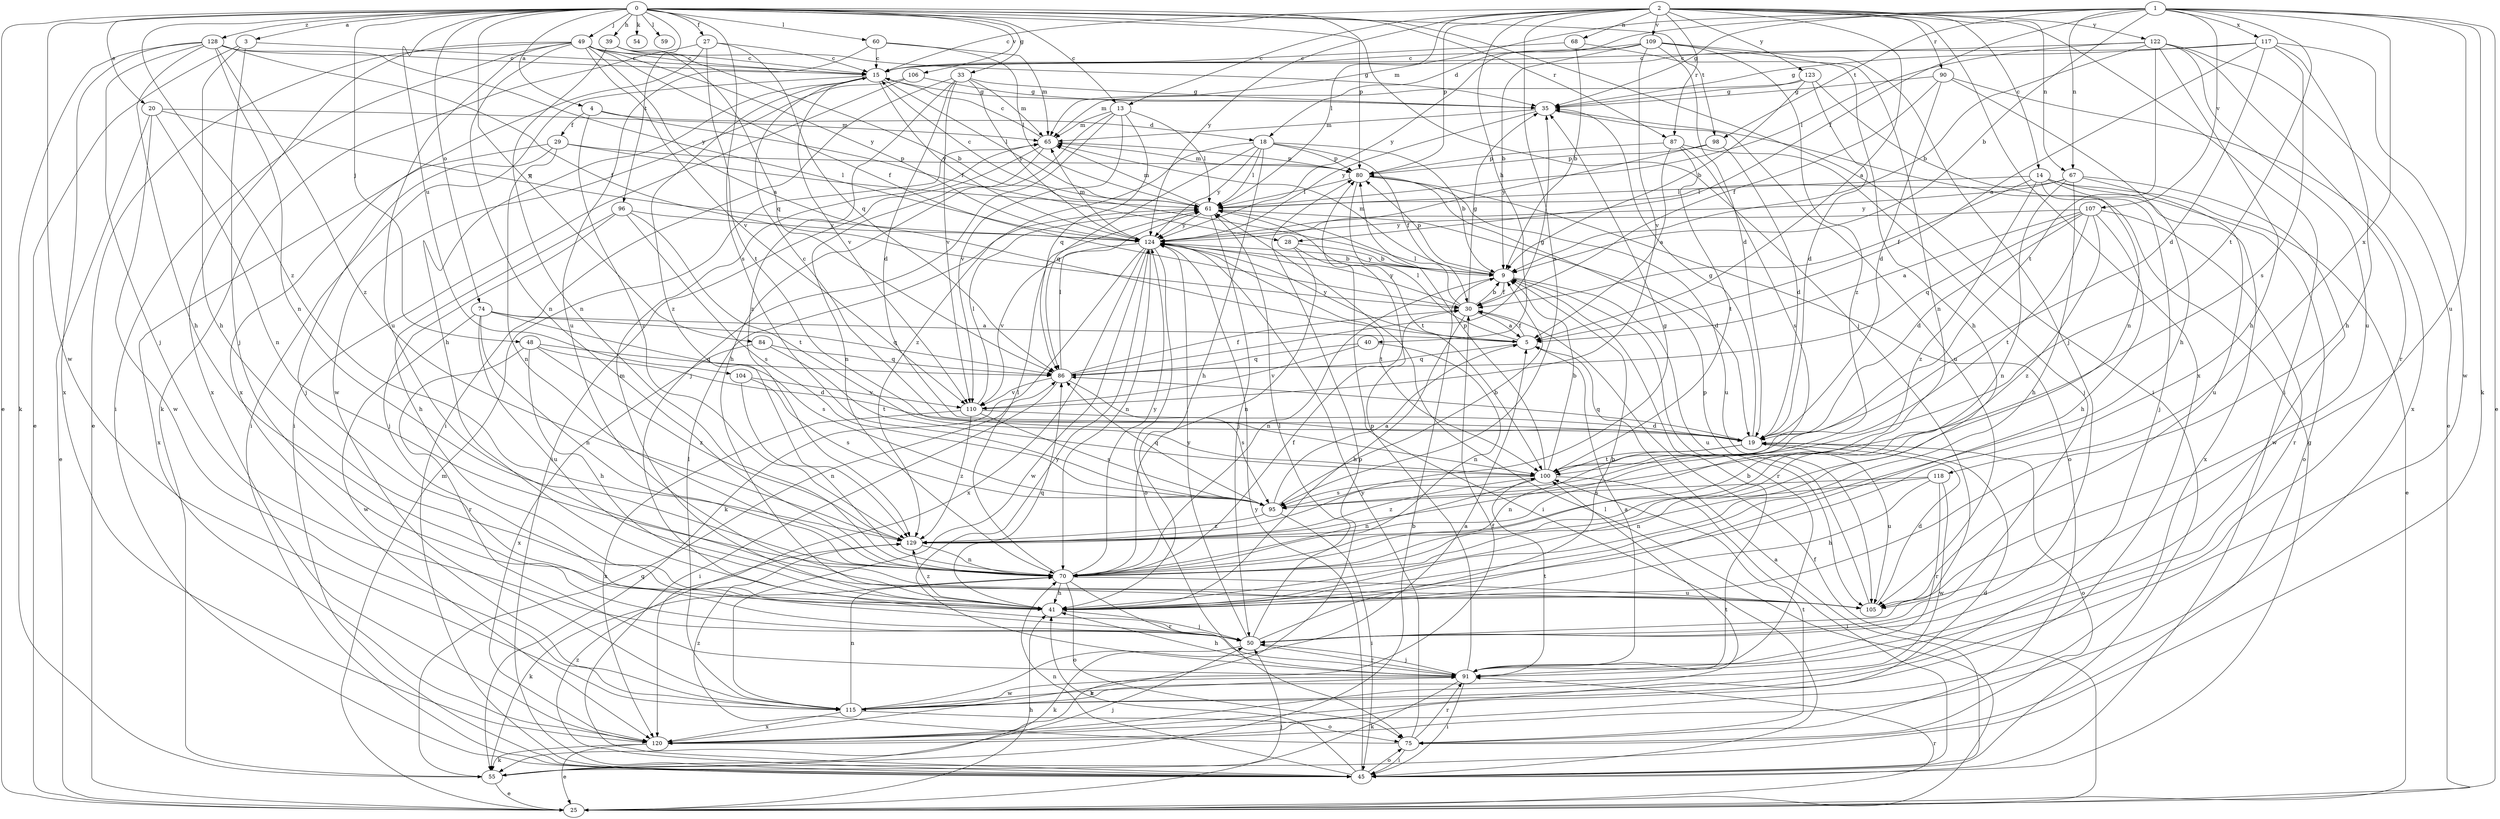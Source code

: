 strict digraph  {
0;
1;
2;
3;
4;
5;
9;
13;
14;
15;
18;
19;
20;
25;
27;
28;
29;
30;
33;
35;
39;
40;
41;
45;
48;
49;
50;
54;
55;
59;
60;
61;
65;
67;
68;
70;
74;
75;
80;
84;
86;
87;
90;
91;
95;
96;
98;
100;
104;
105;
106;
107;
109;
110;
115;
117;
118;
120;
122;
123;
124;
128;
129;
0 -> 3  [label=a];
0 -> 4  [label=a];
0 -> 13  [label=c];
0 -> 20  [label=e];
0 -> 25  [label=e];
0 -> 27  [label=f];
0 -> 33  [label=g];
0 -> 39  [label=h];
0 -> 45  [label=i];
0 -> 48  [label=j];
0 -> 49  [label=j];
0 -> 50  [label=j];
0 -> 54  [label=k];
0 -> 59  [label=l];
0 -> 60  [label=l];
0 -> 74  [label=o];
0 -> 80  [label=p];
0 -> 84  [label=q];
0 -> 87  [label=r];
0 -> 95  [label=s];
0 -> 96  [label=t];
0 -> 98  [label=t];
0 -> 104  [label=u];
0 -> 106  [label=v];
0 -> 115  [label=w];
0 -> 128  [label=z];
0 -> 129  [label=z];
1 -> 9  [label=b];
1 -> 18  [label=d];
1 -> 25  [label=e];
1 -> 28  [label=f];
1 -> 35  [label=g];
1 -> 55  [label=k];
1 -> 65  [label=m];
1 -> 67  [label=n];
1 -> 98  [label=t];
1 -> 100  [label=t];
1 -> 105  [label=u];
1 -> 107  [label=v];
1 -> 117  [label=x];
1 -> 118  [label=x];
2 -> 5  [label=a];
2 -> 13  [label=c];
2 -> 14  [label=c];
2 -> 15  [label=c];
2 -> 40  [label=h];
2 -> 45  [label=i];
2 -> 61  [label=l];
2 -> 67  [label=n];
2 -> 68  [label=n];
2 -> 80  [label=p];
2 -> 87  [label=r];
2 -> 90  [label=r];
2 -> 95  [label=s];
2 -> 109  [label=v];
2 -> 120  [label=x];
2 -> 122  [label=y];
2 -> 123  [label=y];
2 -> 124  [label=y];
3 -> 15  [label=c];
3 -> 25  [label=e];
3 -> 41  [label=h];
3 -> 50  [label=j];
4 -> 18  [label=d];
4 -> 28  [label=f];
4 -> 29  [label=f];
4 -> 129  [label=z];
5 -> 30  [label=f];
5 -> 61  [label=l];
5 -> 86  [label=q];
5 -> 124  [label=y];
9 -> 30  [label=f];
9 -> 65  [label=m];
9 -> 70  [label=n];
9 -> 80  [label=p];
9 -> 91  [label=r];
9 -> 105  [label=u];
9 -> 124  [label=y];
13 -> 41  [label=h];
13 -> 50  [label=j];
13 -> 61  [label=l];
13 -> 65  [label=m];
13 -> 86  [label=q];
13 -> 110  [label=v];
14 -> 25  [label=e];
14 -> 30  [label=f];
14 -> 50  [label=j];
14 -> 61  [label=l];
14 -> 75  [label=o];
14 -> 120  [label=x];
14 -> 129  [label=z];
15 -> 35  [label=g];
15 -> 41  [label=h];
15 -> 45  [label=i];
15 -> 61  [label=l];
15 -> 110  [label=v];
15 -> 124  [label=y];
15 -> 129  [label=z];
18 -> 9  [label=b];
18 -> 30  [label=f];
18 -> 41  [label=h];
18 -> 61  [label=l];
18 -> 80  [label=p];
18 -> 86  [label=q];
18 -> 124  [label=y];
18 -> 129  [label=z];
19 -> 15  [label=c];
19 -> 35  [label=g];
19 -> 70  [label=n];
19 -> 75  [label=o];
19 -> 86  [label=q];
19 -> 100  [label=t];
19 -> 105  [label=u];
20 -> 25  [label=e];
20 -> 65  [label=m];
20 -> 70  [label=n];
20 -> 115  [label=w];
20 -> 124  [label=y];
25 -> 30  [label=f];
25 -> 41  [label=h];
25 -> 50  [label=j];
25 -> 61  [label=l];
25 -> 65  [label=m];
25 -> 91  [label=r];
27 -> 15  [label=c];
27 -> 55  [label=k];
27 -> 86  [label=q];
27 -> 100  [label=t];
27 -> 120  [label=x];
28 -> 9  [label=b];
28 -> 45  [label=i];
28 -> 70  [label=n];
29 -> 50  [label=j];
29 -> 61  [label=l];
29 -> 70  [label=n];
29 -> 80  [label=p];
29 -> 120  [label=x];
30 -> 5  [label=a];
30 -> 9  [label=b];
30 -> 35  [label=g];
30 -> 41  [label=h];
30 -> 61  [label=l];
30 -> 124  [label=y];
33 -> 19  [label=d];
33 -> 35  [label=g];
33 -> 45  [label=i];
33 -> 65  [label=m];
33 -> 110  [label=v];
33 -> 124  [label=y];
33 -> 129  [label=z];
35 -> 65  [label=m];
35 -> 105  [label=u];
35 -> 124  [label=y];
39 -> 9  [label=b];
39 -> 15  [label=c];
39 -> 70  [label=n];
39 -> 86  [label=q];
40 -> 70  [label=n];
40 -> 86  [label=q];
40 -> 110  [label=v];
41 -> 50  [label=j];
41 -> 65  [label=m];
41 -> 86  [label=q];
41 -> 129  [label=z];
45 -> 5  [label=a];
45 -> 35  [label=g];
45 -> 41  [label=h];
45 -> 70  [label=n];
45 -> 75  [label=o];
45 -> 124  [label=y];
45 -> 129  [label=z];
48 -> 19  [label=d];
48 -> 41  [label=h];
48 -> 86  [label=q];
48 -> 91  [label=r];
48 -> 129  [label=z];
49 -> 5  [label=a];
49 -> 15  [label=c];
49 -> 25  [label=e];
49 -> 30  [label=f];
49 -> 35  [label=g];
49 -> 45  [label=i];
49 -> 70  [label=n];
49 -> 105  [label=u];
49 -> 110  [label=v];
49 -> 120  [label=x];
49 -> 124  [label=y];
50 -> 9  [label=b];
50 -> 55  [label=k];
50 -> 61  [label=l];
50 -> 91  [label=r];
50 -> 124  [label=y];
55 -> 9  [label=b];
55 -> 25  [label=e];
55 -> 50  [label=j];
55 -> 86  [label=q];
60 -> 15  [label=c];
60 -> 61  [label=l];
60 -> 65  [label=m];
60 -> 105  [label=u];
61 -> 15  [label=c];
61 -> 19  [label=d];
61 -> 50  [label=j];
61 -> 65  [label=m];
61 -> 124  [label=y];
65 -> 15  [label=c];
65 -> 45  [label=i];
65 -> 70  [label=n];
65 -> 80  [label=p];
67 -> 41  [label=h];
67 -> 61  [label=l];
67 -> 70  [label=n];
67 -> 105  [label=u];
67 -> 115  [label=w];
67 -> 124  [label=y];
68 -> 9  [label=b];
68 -> 15  [label=c];
68 -> 70  [label=n];
70 -> 30  [label=f];
70 -> 41  [label=h];
70 -> 55  [label=k];
70 -> 61  [label=l];
70 -> 75  [label=o];
70 -> 91  [label=r];
70 -> 105  [label=u];
70 -> 124  [label=y];
74 -> 5  [label=a];
74 -> 70  [label=n];
74 -> 86  [label=q];
74 -> 95  [label=s];
74 -> 105  [label=u];
74 -> 115  [label=w];
75 -> 45  [label=i];
75 -> 91  [label=r];
75 -> 100  [label=t];
75 -> 124  [label=y];
75 -> 129  [label=z];
80 -> 61  [label=l];
80 -> 65  [label=m];
80 -> 75  [label=o];
80 -> 100  [label=t];
80 -> 105  [label=u];
84 -> 86  [label=q];
84 -> 100  [label=t];
84 -> 120  [label=x];
86 -> 30  [label=f];
86 -> 35  [label=g];
86 -> 45  [label=i];
86 -> 61  [label=l];
86 -> 95  [label=s];
86 -> 110  [label=v];
87 -> 5  [label=a];
87 -> 50  [label=j];
87 -> 80  [label=p];
87 -> 95  [label=s];
87 -> 100  [label=t];
90 -> 19  [label=d];
90 -> 30  [label=f];
90 -> 35  [label=g];
90 -> 41  [label=h];
90 -> 120  [label=x];
91 -> 5  [label=a];
91 -> 9  [label=b];
91 -> 41  [label=h];
91 -> 45  [label=i];
91 -> 50  [label=j];
91 -> 55  [label=k];
91 -> 80  [label=p];
91 -> 100  [label=t];
91 -> 115  [label=w];
91 -> 124  [label=y];
95 -> 5  [label=a];
95 -> 9  [label=b];
95 -> 45  [label=i];
95 -> 86  [label=q];
95 -> 129  [label=z];
96 -> 41  [label=h];
96 -> 50  [label=j];
96 -> 95  [label=s];
96 -> 100  [label=t];
96 -> 124  [label=y];
98 -> 19  [label=d];
98 -> 80  [label=p];
98 -> 124  [label=y];
100 -> 9  [label=b];
100 -> 45  [label=i];
100 -> 70  [label=n];
100 -> 80  [label=p];
100 -> 95  [label=s];
100 -> 129  [label=z];
104 -> 70  [label=n];
104 -> 95  [label=s];
104 -> 110  [label=v];
105 -> 19  [label=d];
105 -> 80  [label=p];
106 -> 35  [label=g];
106 -> 45  [label=i];
106 -> 115  [label=w];
107 -> 5  [label=a];
107 -> 19  [label=d];
107 -> 41  [label=h];
107 -> 86  [label=q];
107 -> 91  [label=r];
107 -> 100  [label=t];
107 -> 124  [label=y];
107 -> 129  [label=z];
109 -> 9  [label=b];
109 -> 15  [label=c];
109 -> 19  [label=d];
109 -> 41  [label=h];
109 -> 50  [label=j];
109 -> 110  [label=v];
109 -> 124  [label=y];
109 -> 129  [label=z];
110 -> 19  [label=d];
110 -> 61  [label=l];
110 -> 95  [label=s];
110 -> 120  [label=x];
110 -> 129  [label=z];
115 -> 5  [label=a];
115 -> 61  [label=l];
115 -> 70  [label=n];
115 -> 75  [label=o];
115 -> 91  [label=r];
115 -> 120  [label=x];
117 -> 5  [label=a];
117 -> 15  [label=c];
117 -> 19  [label=d];
117 -> 35  [label=g];
117 -> 41  [label=h];
117 -> 95  [label=s];
117 -> 115  [label=w];
118 -> 41  [label=h];
118 -> 70  [label=n];
118 -> 91  [label=r];
118 -> 95  [label=s];
118 -> 115  [label=w];
120 -> 19  [label=d];
120 -> 25  [label=e];
120 -> 30  [label=f];
120 -> 55  [label=k];
120 -> 80  [label=p];
120 -> 100  [label=t];
122 -> 9  [label=b];
122 -> 15  [label=c];
122 -> 25  [label=e];
122 -> 41  [label=h];
122 -> 61  [label=l];
122 -> 91  [label=r];
122 -> 100  [label=t];
122 -> 105  [label=u];
123 -> 9  [label=b];
123 -> 19  [label=d];
123 -> 35  [label=g];
123 -> 65  [label=m];
123 -> 70  [label=n];
124 -> 9  [label=b];
124 -> 55  [label=k];
124 -> 65  [label=m];
124 -> 70  [label=n];
124 -> 75  [label=o];
124 -> 100  [label=t];
124 -> 110  [label=v];
124 -> 115  [label=w];
124 -> 120  [label=x];
128 -> 15  [label=c];
128 -> 30  [label=f];
128 -> 41  [label=h];
128 -> 50  [label=j];
128 -> 55  [label=k];
128 -> 70  [label=n];
128 -> 120  [label=x];
128 -> 124  [label=y];
128 -> 129  [label=z];
129 -> 35  [label=g];
129 -> 70  [label=n];
}
